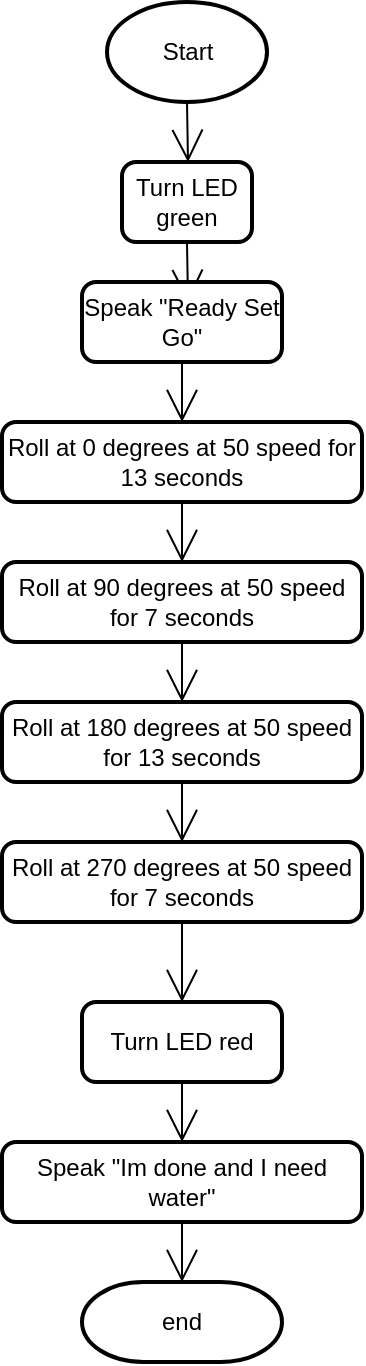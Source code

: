 <mxfile version="15.3.5" type="device"><diagram id="CxnX7kzmFSCpUv96nPy8" name="Page-1"><mxGraphModel dx="460" dy="752" grid="1" gridSize="10" guides="1" tooltips="1" connect="1" arrows="1" fold="1" page="1" pageScale="1" pageWidth="850" pageHeight="1100" math="0" shadow="0"><root><mxCell id="0"/><mxCell id="1" parent="0"/><mxCell id="gNRVlZIOYdtF0yUiMut_-1" value="Start" style="strokeWidth=2;html=1;shape=mxgraph.flowchart.start_1;whiteSpace=wrap;hachureGap=4;pointerEvents=0;" vertex="1" parent="1"><mxGeometry x="402.5" y="10" width="80" height="50" as="geometry"/></mxCell><mxCell id="gNRVlZIOYdtF0yUiMut_-2" value="Turn LED green" style="rounded=1;whiteSpace=wrap;html=1;absoluteArcSize=1;arcSize=14;strokeWidth=2;hachureGap=4;pointerEvents=0;" vertex="1" parent="1"><mxGeometry x="410" y="90" width="65" height="40" as="geometry"/></mxCell><mxCell id="gNRVlZIOYdtF0yUiMut_-4" value="" style="edgeStyle=none;curved=1;rounded=0;orthogonalLoop=1;jettySize=auto;html=1;endArrow=open;startSize=14;endSize=14;sourcePerimeterSpacing=8;targetPerimeterSpacing=8;exitX=0.5;exitY=1;exitDx=0;exitDy=0;" edge="1" parent="1" source="gNRVlZIOYdtF0yUiMut_-2"><mxGeometry relative="1" as="geometry"><mxPoint x="510" y="220" as="sourcePoint"/><mxPoint x="443" y="160" as="targetPoint"/></mxGeometry></mxCell><mxCell id="gNRVlZIOYdtF0yUiMut_-13" style="edgeStyle=none;curved=1;rounded=0;orthogonalLoop=1;jettySize=auto;html=1;exitX=0.5;exitY=1;exitDx=0;exitDy=0;entryX=0.5;entryY=0;entryDx=0;entryDy=0;endArrow=open;startSize=14;endSize=14;sourcePerimeterSpacing=8;targetPerimeterSpacing=8;" edge="1" parent="1" source="gNRVlZIOYdtF0yUiMut_-3" target="gNRVlZIOYdtF0yUiMut_-7"><mxGeometry relative="1" as="geometry"/></mxCell><mxCell id="gNRVlZIOYdtF0yUiMut_-3" value="Speak &quot;Ready Set Go&quot;" style="rounded=1;whiteSpace=wrap;html=1;absoluteArcSize=1;arcSize=14;strokeWidth=2;hachureGap=4;pointerEvents=0;" vertex="1" parent="1"><mxGeometry x="390" y="150" width="100" height="40" as="geometry"/></mxCell><mxCell id="gNRVlZIOYdtF0yUiMut_-6" value="" style="edgeStyle=none;curved=1;rounded=0;orthogonalLoop=1;jettySize=auto;html=1;endArrow=open;startSize=14;endSize=14;sourcePerimeterSpacing=8;targetPerimeterSpacing=8;exitX=0.5;exitY=1;exitDx=0;exitDy=0;exitPerimeter=0;" edge="1" parent="1" source="gNRVlZIOYdtF0yUiMut_-1"><mxGeometry relative="1" as="geometry"><mxPoint x="462.5" y="140" as="sourcePoint"/><mxPoint x="443" y="90" as="targetPoint"/></mxGeometry></mxCell><mxCell id="gNRVlZIOYdtF0yUiMut_-14" style="edgeStyle=none;curved=1;rounded=0;orthogonalLoop=1;jettySize=auto;html=1;exitX=0.5;exitY=1;exitDx=0;exitDy=0;entryX=0.5;entryY=0;entryDx=0;entryDy=0;endArrow=open;startSize=14;endSize=14;sourcePerimeterSpacing=8;targetPerimeterSpacing=8;" edge="1" parent="1" source="gNRVlZIOYdtF0yUiMut_-7" target="gNRVlZIOYdtF0yUiMut_-8"><mxGeometry relative="1" as="geometry"/></mxCell><mxCell id="gNRVlZIOYdtF0yUiMut_-7" value="Roll at 0 degrees at 50 speed for 13 seconds" style="rounded=1;whiteSpace=wrap;html=1;absoluteArcSize=1;arcSize=14;strokeWidth=2;hachureGap=4;pointerEvents=0;" vertex="1" parent="1"><mxGeometry x="350" y="220" width="180" height="40" as="geometry"/></mxCell><mxCell id="gNRVlZIOYdtF0yUiMut_-15" style="edgeStyle=none;curved=1;rounded=0;orthogonalLoop=1;jettySize=auto;html=1;exitX=0.5;exitY=1;exitDx=0;exitDy=0;entryX=0.5;entryY=0;entryDx=0;entryDy=0;endArrow=open;startSize=14;endSize=14;sourcePerimeterSpacing=8;targetPerimeterSpacing=8;" edge="1" parent="1" source="gNRVlZIOYdtF0yUiMut_-8" target="gNRVlZIOYdtF0yUiMut_-9"><mxGeometry relative="1" as="geometry"/></mxCell><mxCell id="gNRVlZIOYdtF0yUiMut_-8" value="Roll at 90 degrees at 50 speed for 7 seconds" style="rounded=1;whiteSpace=wrap;html=1;absoluteArcSize=1;arcSize=14;strokeWidth=2;hachureGap=4;pointerEvents=0;" vertex="1" parent="1"><mxGeometry x="350" y="290" width="180" height="40" as="geometry"/></mxCell><mxCell id="gNRVlZIOYdtF0yUiMut_-16" style="edgeStyle=none;curved=1;rounded=0;orthogonalLoop=1;jettySize=auto;html=1;exitX=0.5;exitY=1;exitDx=0;exitDy=0;entryX=0.5;entryY=0;entryDx=0;entryDy=0;endArrow=open;startSize=14;endSize=14;sourcePerimeterSpacing=8;targetPerimeterSpacing=8;" edge="1" parent="1" source="gNRVlZIOYdtF0yUiMut_-9" target="gNRVlZIOYdtF0yUiMut_-10"><mxGeometry relative="1" as="geometry"/></mxCell><mxCell id="gNRVlZIOYdtF0yUiMut_-9" value="Roll at 180 degrees at 50 speed for 13 seconds" style="rounded=1;whiteSpace=wrap;html=1;absoluteArcSize=1;arcSize=14;strokeWidth=2;hachureGap=4;pointerEvents=0;" vertex="1" parent="1"><mxGeometry x="350" y="360" width="180" height="40" as="geometry"/></mxCell><mxCell id="gNRVlZIOYdtF0yUiMut_-19" style="edgeStyle=none;curved=1;rounded=0;orthogonalLoop=1;jettySize=auto;html=1;exitX=0.5;exitY=1;exitDx=0;exitDy=0;entryX=0.5;entryY=0;entryDx=0;entryDy=0;endArrow=open;startSize=14;endSize=14;sourcePerimeterSpacing=8;targetPerimeterSpacing=8;" edge="1" parent="1" source="gNRVlZIOYdtF0yUiMut_-10" target="gNRVlZIOYdtF0yUiMut_-17"><mxGeometry relative="1" as="geometry"/></mxCell><mxCell id="gNRVlZIOYdtF0yUiMut_-10" value="Roll at 270 degrees at 50 speed for 7 seconds" style="rounded=1;whiteSpace=wrap;html=1;absoluteArcSize=1;arcSize=14;strokeWidth=2;hachureGap=4;pointerEvents=0;" vertex="1" parent="1"><mxGeometry x="350" y="430" width="180" height="40" as="geometry"/></mxCell><mxCell id="gNRVlZIOYdtF0yUiMut_-20" style="edgeStyle=none;curved=1;rounded=0;orthogonalLoop=1;jettySize=auto;html=1;exitX=0.5;exitY=1;exitDx=0;exitDy=0;entryX=0.5;entryY=0;entryDx=0;entryDy=0;endArrow=open;startSize=14;endSize=14;sourcePerimeterSpacing=8;targetPerimeterSpacing=8;" edge="1" parent="1" source="gNRVlZIOYdtF0yUiMut_-17" target="gNRVlZIOYdtF0yUiMut_-18"><mxGeometry relative="1" as="geometry"/></mxCell><mxCell id="gNRVlZIOYdtF0yUiMut_-17" value="Turn LED red" style="rounded=1;whiteSpace=wrap;html=1;absoluteArcSize=1;arcSize=14;strokeWidth=2;hachureGap=4;pointerEvents=0;" vertex="1" parent="1"><mxGeometry x="390" y="510" width="100" height="40" as="geometry"/></mxCell><mxCell id="gNRVlZIOYdtF0yUiMut_-22" style="edgeStyle=none;curved=1;rounded=0;orthogonalLoop=1;jettySize=auto;html=1;exitX=0.5;exitY=1;exitDx=0;exitDy=0;entryX=0.5;entryY=0;entryDx=0;entryDy=0;entryPerimeter=0;endArrow=open;startSize=14;endSize=14;sourcePerimeterSpacing=8;targetPerimeterSpacing=8;" edge="1" parent="1" source="gNRVlZIOYdtF0yUiMut_-18" target="gNRVlZIOYdtF0yUiMut_-21"><mxGeometry relative="1" as="geometry"/></mxCell><mxCell id="gNRVlZIOYdtF0yUiMut_-18" value="Speak &quot;Im done and I need water&quot;" style="rounded=1;whiteSpace=wrap;html=1;absoluteArcSize=1;arcSize=14;strokeWidth=2;hachureGap=4;pointerEvents=0;" vertex="1" parent="1"><mxGeometry x="350" y="580" width="180" height="40" as="geometry"/></mxCell><mxCell id="gNRVlZIOYdtF0yUiMut_-21" value="end" style="strokeWidth=2;html=1;shape=mxgraph.flowchart.terminator;whiteSpace=wrap;hachureGap=4;pointerEvents=0;" vertex="1" parent="1"><mxGeometry x="390" y="650" width="100" height="40" as="geometry"/></mxCell></root></mxGraphModel></diagram></mxfile>